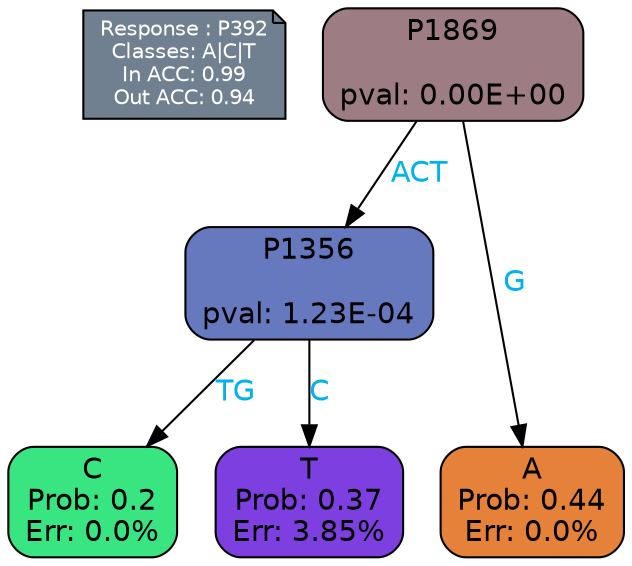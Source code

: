 digraph Tree {
node [shape=box, style="filled, rounded", color="black", fontname=helvetica] ;
graph [ranksep=equally, splines=polylines, bgcolor=transparent, dpi=600] ;
edge [fontname=helvetica] ;
LEGEND [label="Response : P392
Classes: A|C|T
In ACC: 0.99
Out ACC: 0.94
",shape=note,align=left,style=filled,fillcolor="slategray",fontcolor="white",fontsize=10];1 [label="P1869

pval: 0.00E+00", fillcolor="#9d7c84"] ;
2 [label="P1356

pval: 1.23E-04", fillcolor="#6679bf"] ;
3 [label="C
Prob: 0.2
Err: 0.0%", fillcolor="#39e581"] ;
4 [label="T
Prob: 0.37
Err: 3.85%", fillcolor="#7e3fe1"] ;
5 [label="A
Prob: 0.44
Err: 0.0%", fillcolor="#e58139"] ;
1 -> 2 [label="ACT",fontcolor=deepskyblue2] ;
1 -> 5 [label="G",fontcolor=deepskyblue2] ;
2 -> 3 [label="TG",fontcolor=deepskyblue2] ;
2 -> 4 [label="C",fontcolor=deepskyblue2] ;
{rank = same; 3;4;5;}{rank = same; LEGEND;1;}}
